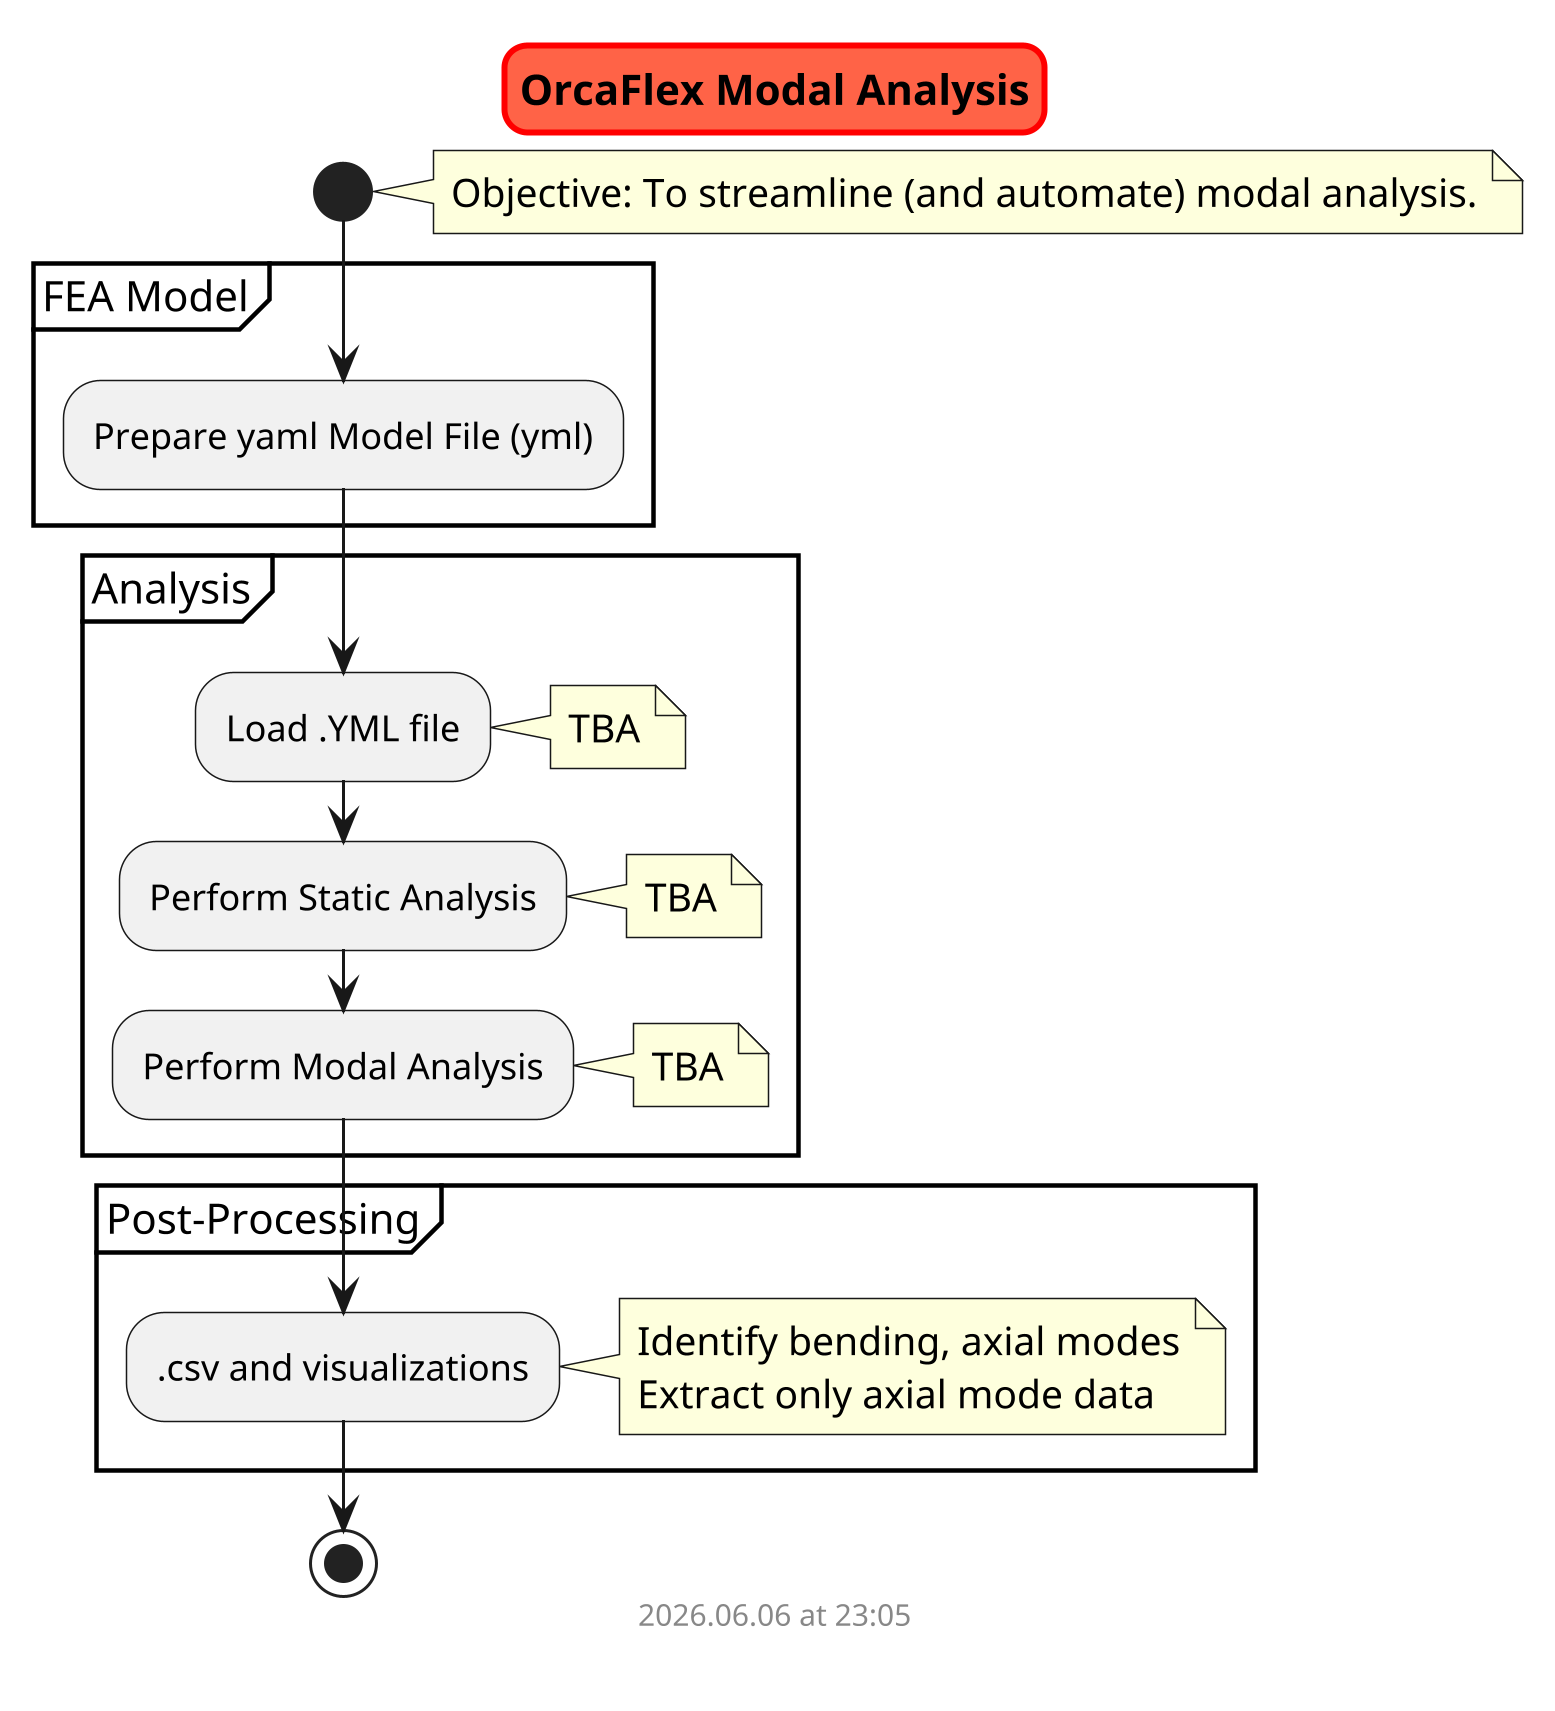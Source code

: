 @startuml orcaflex_modal
scale 3
skinparam titleBorderRoundCorner 15
skinparam titleBorderThickness 2
skinparam titleBorderColor red
skinparam titleBackgroundColor Tomato

title OrcaFlex Modal Analysis

start

    note right
        Objective: To streamline (and automate) modal analysis.
    end note

    partition "FEA Model" {

        :Prepare yaml Model File (yml);

    }

    partition "Analysis" {
        :Load .YML file;
            note right
                TBA
            end note

        :Perform Static Analysis;
            note right
                TBA
            end note

        :Perform Modal Analysis;
            note right
                TBA
            end note

    }

    partition "Post-Processing" {
        :.csv and visualizations;
            note right
                Identify bending, axial modes
                Extract only axial mode data
            end note
    }

stop

footer
%date("yyyy.MM.dd' at 'HH:mm")
%filename()
end footer

@enduml
